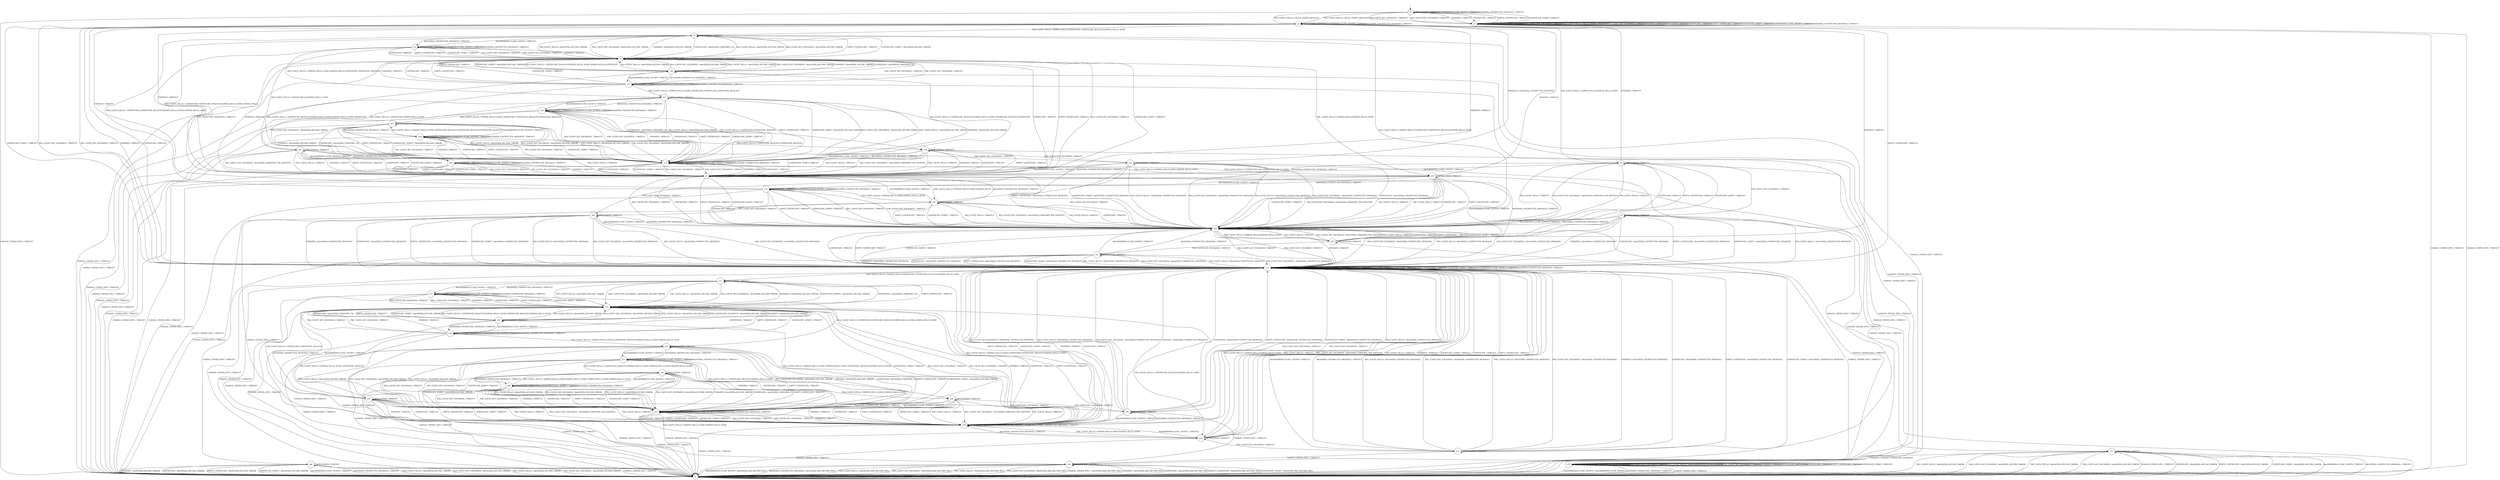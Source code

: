 digraph g {
__start0 [label="" shape="none"];

	s0 [shape="circle" label="s0"];
	s1 [shape="circle" label="s1"];
	s2 [shape="circle" label="s2"];
	s3 [shape="circle" label="s3"];
	s4 [shape="circle" label="s4"];
	s5 [shape="circle" label="s5"];
	s6 [shape="circle" label="s6"];
	s7 [shape="circle" label="s7"];
	s8 [shape="circle" label="s8"];
	s9 [shape="circle" label="s9"];
	s10 [shape="circle" label="s10"];
	s11 [shape="circle" label="s11"];
	s12 [shape="circle" label="s12"];
	s13 [shape="circle" label="s13"];
	s14 [shape="circle" label="s14"];
	s15 [shape="circle" label="s15"];
	s16 [shape="circle" label="s16"];
	s17 [shape="circle" label="s17"];
	s18 [shape="circle" label="s18"];
	s19 [shape="circle" label="s19"];
	s20 [shape="circle" label="s20"];
	s21 [shape="circle" label="s21"];
	s22 [shape="circle" label="s22"];
	s23 [shape="circle" label="s23"];
	s24 [shape="circle" label="s24"];
	s25 [shape="circle" label="s25"];
	s26 [shape="circle" label="s26"];
	s27 [shape="circle" label="s27"];
	s28 [shape="circle" label="s28"];
	s29 [shape="circle" label="s29"];
	s30 [shape="circle" label="s30"];
	s31 [shape="circle" label="s31"];
	s32 [shape="circle" label="s32"];
	s33 [shape="circle" label="s33"];
	s34 [shape="circle" label="s34"];
	s35 [shape="circle" label="s35"];
	s36 [shape="circle" label="s36"];
	s37 [shape="circle" label="s37"];
	s38 [shape="circle" label="s38"];
	s39 [shape="circle" label="s39"];
	s40 [shape="circle" label="s40"];
	s41 [shape="circle" label="s41"];
	s42 [shape="circle" label="s42"];
	s43 [shape="circle" label="s43"];
	s44 [shape="circle" label="s44"];
	s45 [shape="circle" label="s45"];
	s46 [shape="circle" label="s46"];
	s47 [shape="circle" label="s47"];
	s48 [shape="circle" label="s48"];
	s0 -> s2 [label="RSA_CLIENT_HELLO / HELLO_VERIFY_REQUEST"];
	s0 -> s7 [label="RSA_CLIENT_KEY_EXCHANGE / TIMEOUT"];
	s0 -> s2 [label="PSK_CLIENT_HELLO / HELLO_VERIFY_REQUEST"];
	s0 -> s7 [label="PSK_CLIENT_KEY_EXCHANGE / TIMEOUT"];
	s0 -> s1 [label="CHANGE_CIPHER_SPEC / TIMEOUT"];
	s0 -> s7 [label="FINISHED / TIMEOUT"];
	s0 -> s0 [label="APPLICATION / TIMEOUT"];
	s0 -> s7 [label="CERTIFICATE / TIMEOUT"];
	s0 -> s7 [label="EMPTY_CERTIFICATE / TIMEOUT"];
	s0 -> s7 [label="CERTIFICATE_VERIFY / TIMEOUT"];
	s0 -> s0 [label="Alert(WARNING,CLOSE_NOTIFY) / TIMEOUT"];
	s0 -> s0 [label="Alert(FATAL,UNEXPECTED_MESSAGE) / TIMEOUT"];
	s1 -> s1 [label="RSA_CLIENT_HELLO / TIMEOUT"];
	s1 -> s1 [label="RSA_CLIENT_KEY_EXCHANGE / TIMEOUT"];
	s1 -> s1 [label="PSK_CLIENT_HELLO / TIMEOUT"];
	s1 -> s1 [label="PSK_CLIENT_KEY_EXCHANGE / TIMEOUT"];
	s1 -> s1 [label="CHANGE_CIPHER_SPEC / TIMEOUT"];
	s1 -> s1 [label="FINISHED / TIMEOUT"];
	s1 -> s1 [label="APPLICATION / TIMEOUT"];
	s1 -> s1 [label="CERTIFICATE / TIMEOUT"];
	s1 -> s1 [label="EMPTY_CERTIFICATE / TIMEOUT"];
	s1 -> s1 [label="CERTIFICATE_VERIFY / TIMEOUT"];
	s1 -> s1 [label="Alert(WARNING,CLOSE_NOTIFY) / TIMEOUT"];
	s1 -> s1 [label="Alert(FATAL,UNEXPECTED_MESSAGE) / TIMEOUT"];
	s2 -> s3 [label="RSA_CLIENT_HELLO / SERVER_HELLO,CERTIFICATE,CERTIFICATE_REQUEST,SERVER_HELLO_DONE"];
	s2 -> s10 [label="RSA_CLIENT_KEY_EXCHANGE / TIMEOUT"];
	s2 -> s8 [label="PSK_CLIENT_HELLO / SERVER_HELLO,SERVER_HELLO_DONE"];
	s2 -> s10 [label="PSK_CLIENT_KEY_EXCHANGE / TIMEOUT"];
	s2 -> s1 [label="CHANGE_CIPHER_SPEC / TIMEOUT"];
	s2 -> s10 [label="FINISHED / TIMEOUT"];
	s2 -> s2 [label="APPLICATION / TIMEOUT"];
	s2 -> s10 [label="CERTIFICATE / TIMEOUT"];
	s2 -> s10 [label="EMPTY_CERTIFICATE / TIMEOUT"];
	s2 -> s10 [label="CERTIFICATE_VERIFY / TIMEOUT"];
	s2 -> s2 [label="Alert(WARNING,CLOSE_NOTIFY) / TIMEOUT"];
	s2 -> s2 [label="Alert(FATAL,UNEXPECTED_MESSAGE) / TIMEOUT"];
	s3 -> s4 [label="RSA_CLIENT_HELLO / Alert(FATAL,DECODE_ERROR)"];
	s3 -> s4 [label="RSA_CLIENT_KEY_EXCHANGE / Alert(FATAL,DECODE_ERROR)"];
	s3 -> s4 [label="PSK_CLIENT_HELLO / Alert(FATAL,DECODE_ERROR)"];
	s3 -> s4 [label="PSK_CLIENT_KEY_EXCHANGE / Alert(FATAL,DECODE_ERROR)"];
	s3 -> s1 [label="CHANGE_CIPHER_SPEC / TIMEOUT"];
	s3 -> s4 [label="FINISHED / Alert(FATAL,DECODE_ERROR)"];
	s3 -> s3 [label="APPLICATION / TIMEOUT"];
	s3 -> s4 [label="CERTIFICATE / Alert(FATAL,UNKNOWN_CA)"];
	s3 -> s4 [label="EMPTY_CERTIFICATE / TIMEOUT"];
	s3 -> s4 [label="CERTIFICATE_VERIFY / Alert(FATAL,DECODE_ERROR)"];
	s3 -> s5 [label="Alert(WARNING,CLOSE_NOTIFY) / TIMEOUT"];
	s3 -> s5 [label="Alert(FATAL,UNEXPECTED_MESSAGE) / TIMEOUT"];
	s4 -> s30 [label="RSA_CLIENT_HELLO / CERTIFICATE_REQUEST,SERVER_HELLO_DONE,SERVER_HELLO,CERTIFICATE"];
	s4 -> s6 [label="RSA_CLIENT_KEY_EXCHANGE / TIMEOUT"];
	s4 -> s25 [label="PSK_CLIENT_HELLO / SERVER_HELLO,SERVER_HELLO_DONE"];
	s4 -> s6 [label="PSK_CLIENT_KEY_EXCHANGE / TIMEOUT"];
	s4 -> s1 [label="CHANGE_CIPHER_SPEC / TIMEOUT"];
	s4 -> s6 [label="FINISHED / TIMEOUT"];
	s4 -> s4 [label="APPLICATION / TIMEOUT"];
	s4 -> s6 [label="CERTIFICATE / TIMEOUT"];
	s4 -> s6 [label="EMPTY_CERTIFICATE / TIMEOUT"];
	s4 -> s6 [label="CERTIFICATE_VERIFY / TIMEOUT"];
	s4 -> s4 [label="Alert(WARNING,CLOSE_NOTIFY) / TIMEOUT"];
	s4 -> s4 [label="Alert(FATAL,UNEXPECTED_MESSAGE) / TIMEOUT"];
	s5 -> s13 [label="RSA_CLIENT_HELLO / SERVER_HELLO_DONE,SERVER_HELLO,CERTIFICATE,CERTIFICATE_REQUEST"];
	s5 -> s4 [label="RSA_CLIENT_KEY_EXCHANGE / TIMEOUT"];
	s5 -> s28 [label="PSK_CLIENT_HELLO / SERVER_HELLO,SERVER_HELLO_DONE"];
	s5 -> s4 [label="PSK_CLIENT_KEY_EXCHANGE / TIMEOUT"];
	s5 -> s1 [label="CHANGE_CIPHER_SPEC / TIMEOUT"];
	s5 -> s4 [label="FINISHED / TIMEOUT"];
	s5 -> s5 [label="APPLICATION / TIMEOUT"];
	s5 -> s4 [label="CERTIFICATE / TIMEOUT"];
	s5 -> s4 [label="EMPTY_CERTIFICATE / TIMEOUT"];
	s5 -> s4 [label="CERTIFICATE_VERIFY / TIMEOUT"];
	s5 -> s5 [label="Alert(WARNING,CLOSE_NOTIFY) / TIMEOUT"];
	s5 -> s5 [label="Alert(FATAL,UNEXPECTED_MESSAGE) / TIMEOUT"];
	s6 -> s3 [label="RSA_CLIENT_HELLO / CERTIFICATE,CERTIFICATE_REQUEST,SERVER_HELLO_DONE,SERVER_HELLO"];
	s6 -> s43 [label="RSA_CLIENT_KEY_EXCHANGE / TIMEOUT"];
	s6 -> s41 [label="PSK_CLIENT_HELLO / SERVER_HELLO_DONE,SERVER_HELLO"];
	s6 -> s43 [label="PSK_CLIENT_KEY_EXCHANGE / TIMEOUT"];
	s6 -> s1 [label="CHANGE_CIPHER_SPEC / TIMEOUT"];
	s6 -> s2 [label="FINISHED / TIMEOUT"];
	s6 -> s6 [label="APPLICATION / TIMEOUT"];
	s6 -> s43 [label="CERTIFICATE / TIMEOUT"];
	s6 -> s43 [label="EMPTY_CERTIFICATE / TIMEOUT"];
	s6 -> s43 [label="CERTIFICATE_VERIFY / TIMEOUT"];
	s6 -> s6 [label="Alert(WARNING,CLOSE_NOTIFY) / TIMEOUT"];
	s6 -> s6 [label="Alert(FATAL,UNEXPECTED_MESSAGE) / TIMEOUT"];
	s7 -> s7 [label="RSA_CLIENT_HELLO / HELLO_VERIFY_REQUEST"];
	s7 -> s7 [label="RSA_CLIENT_KEY_EXCHANGE / TIMEOUT"];
	s7 -> s7 [label="PSK_CLIENT_HELLO / HELLO_VERIFY_REQUEST"];
	s7 -> s7 [label="PSK_CLIENT_KEY_EXCHANGE / TIMEOUT"];
	s7 -> s1 [label="CHANGE_CIPHER_SPEC / TIMEOUT"];
	s7 -> s7 [label="FINISHED / TIMEOUT"];
	s7 -> s7 [label="APPLICATION / TIMEOUT"];
	s7 -> s7 [label="CERTIFICATE / TIMEOUT"];
	s7 -> s7 [label="EMPTY_CERTIFICATE / TIMEOUT"];
	s7 -> s7 [label="CERTIFICATE_VERIFY / TIMEOUT"];
	s7 -> s7 [label="Alert(WARNING,CLOSE_NOTIFY) / TIMEOUT"];
	s7 -> s7 [label="Alert(FATAL,UNEXPECTED_MESSAGE) / TIMEOUT"];
	s8 -> s43 [label="RSA_CLIENT_HELLO / TIMEOUT"];
	s8 -> s43 [label="RSA_CLIENT_KEY_EXCHANGE / Alert(FATAL,UNKNOWN_PSK_IDENTITY)"];
	s8 -> s43 [label="PSK_CLIENT_HELLO / TIMEOUT"];
	s8 -> s9 [label="PSK_CLIENT_KEY_EXCHANGE / TIMEOUT"];
	s8 -> s1 [label="CHANGE_CIPHER_SPEC / TIMEOUT"];
	s8 -> s2 [label="FINISHED / TIMEOUT"];
	s8 -> s8 [label="APPLICATION / TIMEOUT"];
	s8 -> s43 [label="CERTIFICATE / TIMEOUT"];
	s8 -> s43 [label="EMPTY_CERTIFICATE / TIMEOUT"];
	s8 -> s43 [label="CERTIFICATE_VERIFY / TIMEOUT"];
	s8 -> s6 [label="Alert(WARNING,CLOSE_NOTIFY) / TIMEOUT"];
	s8 -> s6 [label="Alert(FATAL,UNEXPECTED_MESSAGE) / TIMEOUT"];
	s9 -> s10 [label="RSA_CLIENT_HELLO / Alert(FATAL,UNEXPECTED_MESSAGE)"];
	s9 -> s10 [label="RSA_CLIENT_KEY_EXCHANGE / Alert(FATAL,UNEXPECTED_MESSAGE)"];
	s9 -> s10 [label="PSK_CLIENT_HELLO / Alert(FATAL,UNEXPECTED_MESSAGE)"];
	s9 -> s10 [label="PSK_CLIENT_KEY_EXCHANGE / Alert(FATAL,UNEXPECTED_MESSAGE)"];
	s9 -> s12 [label="CHANGE_CIPHER_SPEC / TIMEOUT"];
	s9 -> s10 [label="FINISHED / Alert(FATAL,UNEXPECTED_MESSAGE)"];
	s9 -> s9 [label="APPLICATION / TIMEOUT"];
	s9 -> s10 [label="CERTIFICATE / Alert(FATAL,UNEXPECTED_MESSAGE)"];
	s9 -> s10 [label="EMPTY_CERTIFICATE / Alert(FATAL,UNEXPECTED_MESSAGE)"];
	s9 -> s10 [label="CERTIFICATE_VERIFY / Alert(FATAL,UNEXPECTED_MESSAGE)"];
	s9 -> s43 [label="Alert(WARNING,CLOSE_NOTIFY) / TIMEOUT"];
	s9 -> s43 [label="Alert(FATAL,UNEXPECTED_MESSAGE) / TIMEOUT"];
	s10 -> s11 [label="RSA_CLIENT_HELLO / SERVER_HELLO,CERTIFICATE,CERTIFICATE_REQUEST,SERVER_HELLO_DONE"];
	s10 -> s10 [label="RSA_CLIENT_KEY_EXCHANGE / TIMEOUT"];
	s10 -> s23 [label="PSK_CLIENT_HELLO / SERVER_HELLO,SERVER_HELLO_DONE"];
	s10 -> s10 [label="PSK_CLIENT_KEY_EXCHANGE / TIMEOUT"];
	s10 -> s1 [label="CHANGE_CIPHER_SPEC / TIMEOUT"];
	s10 -> s10 [label="FINISHED / TIMEOUT"];
	s10 -> s10 [label="APPLICATION / TIMEOUT"];
	s10 -> s10 [label="CERTIFICATE / TIMEOUT"];
	s10 -> s10 [label="EMPTY_CERTIFICATE / TIMEOUT"];
	s10 -> s10 [label="CERTIFICATE_VERIFY / TIMEOUT"];
	s10 -> s10 [label="Alert(WARNING,CLOSE_NOTIFY) / TIMEOUT"];
	s10 -> s10 [label="Alert(FATAL,UNEXPECTED_MESSAGE) / TIMEOUT"];
	s11 -> s14 [label="RSA_CLIENT_HELLO / Alert(FATAL,DECODE_ERROR)"];
	s11 -> s14 [label="RSA_CLIENT_KEY_EXCHANGE / Alert(FATAL,DECODE_ERROR)"];
	s11 -> s14 [label="PSK_CLIENT_HELLO / Alert(FATAL,DECODE_ERROR)"];
	s11 -> s14 [label="PSK_CLIENT_KEY_EXCHANGE / Alert(FATAL,DECODE_ERROR)"];
	s11 -> s1 [label="CHANGE_CIPHER_SPEC / TIMEOUT"];
	s11 -> s14 [label="FINISHED / Alert(FATAL,DECODE_ERROR)"];
	s11 -> s11 [label="APPLICATION / TIMEOUT"];
	s11 -> s14 [label="CERTIFICATE / Alert(FATAL,UNKNOWN_CA)"];
	s11 -> s14 [label="EMPTY_CERTIFICATE / TIMEOUT"];
	s11 -> s14 [label="CERTIFICATE_VERIFY / Alert(FATAL,DECODE_ERROR)"];
	s11 -> s15 [label="Alert(WARNING,CLOSE_NOTIFY) / TIMEOUT"];
	s11 -> s15 [label="Alert(FATAL,UNEXPECTED_MESSAGE) / TIMEOUT"];
	s12 -> s1 [label="RSA_CLIENT_HELLO / Alert(FATAL,DECODE_ERROR)"];
	s12 -> s1 [label="RSA_CLIENT_KEY_EXCHANGE / Alert(FATAL,DECODE_ERROR)"];
	s12 -> s1 [label="PSK_CLIENT_HELLO / Alert(FATAL,DECODE_ERROR)"];
	s12 -> s1 [label="PSK_CLIENT_KEY_EXCHANGE / Alert(FATAL,DECODE_ERROR)"];
	s12 -> s1 [label="CHANGE_CIPHER_SPEC / TIMEOUT"];
	s12 -> s16 [label="FINISHED / CHANGE_CIPHER_SPEC,FINISHED"];
	s12 -> s12 [label="APPLICATION / TIMEOUT"];
	s12 -> s1 [label="CERTIFICATE / Alert(FATAL,DECODE_ERROR)"];
	s12 -> s1 [label="EMPTY_CERTIFICATE / Alert(FATAL,DECODE_ERROR)"];
	s12 -> s1 [label="CERTIFICATE_VERIFY / Alert(FATAL,DECODE_ERROR)"];
	s12 -> s1 [label="Alert(WARNING,CLOSE_NOTIFY) / TIMEOUT"];
	s12 -> s1 [label="Alert(FATAL,UNEXPECTED_MESSAGE) / TIMEOUT"];
	s13 -> s17 [label="RSA_CLIENT_HELLO / Alert(FATAL,DECODE_ERROR)"];
	s13 -> s17 [label="RSA_CLIENT_KEY_EXCHANGE / Alert(FATAL,DECODE_ERROR)"];
	s13 -> s17 [label="PSK_CLIENT_HELLO / Alert(FATAL,DECODE_ERROR)"];
	s13 -> s17 [label="PSK_CLIENT_KEY_EXCHANGE / Alert(FATAL,DECODE_ERROR)"];
	s13 -> s1 [label="CHANGE_CIPHER_SPEC / TIMEOUT"];
	s13 -> s17 [label="FINISHED / Alert(FATAL,DECODE_ERROR)"];
	s13 -> s13 [label="APPLICATION / TIMEOUT"];
	s13 -> s17 [label="CERTIFICATE / Alert(FATAL,UNKNOWN_CA)"];
	s13 -> s17 [label="EMPTY_CERTIFICATE / TIMEOUT"];
	s13 -> s17 [label="CERTIFICATE_VERIFY / Alert(FATAL,DECODE_ERROR)"];
	s13 -> s18 [label="Alert(WARNING,CLOSE_NOTIFY) / TIMEOUT"];
	s13 -> s18 [label="Alert(FATAL,UNEXPECTED_MESSAGE) / TIMEOUT"];
	s14 -> s37 [label="RSA_CLIENT_HELLO / CERTIFICATE_REQUEST,SERVER_HELLO_DONE,CERTIFICATE_REQUEST,SERVER_HELLO_DONE"];
	s14 -> s19 [label="RSA_CLIENT_KEY_EXCHANGE / TIMEOUT"];
	s14 -> s23 [label="PSK_CLIENT_HELLO / CERTIFICATE_REQUEST,SERVER_HELLO_DONE"];
	s14 -> s19 [label="PSK_CLIENT_KEY_EXCHANGE / TIMEOUT"];
	s14 -> s1 [label="CHANGE_CIPHER_SPEC / TIMEOUT"];
	s14 -> s19 [label="FINISHED / TIMEOUT"];
	s14 -> s14 [label="APPLICATION / TIMEOUT"];
	s14 -> s19 [label="CERTIFICATE / TIMEOUT"];
	s14 -> s19 [label="EMPTY_CERTIFICATE / TIMEOUT"];
	s14 -> s19 [label="CERTIFICATE_VERIFY / TIMEOUT"];
	s14 -> s14 [label="Alert(WARNING,CLOSE_NOTIFY) / TIMEOUT"];
	s14 -> s14 [label="Alert(FATAL,UNEXPECTED_MESSAGE) / TIMEOUT"];
	s15 -> s20 [label="RSA_CLIENT_HELLO / CERTIFICATE,CERTIFICATE_REQUEST,SERVER_HELLO_DONE,SERVER_HELLO_DONE"];
	s15 -> s14 [label="RSA_CLIENT_KEY_EXCHANGE / TIMEOUT"];
	s15 -> s27 [label="PSK_CLIENT_HELLO / CERTIFICATE,CERTIFICATE_REQUEST"];
	s15 -> s14 [label="PSK_CLIENT_KEY_EXCHANGE / TIMEOUT"];
	s15 -> s1 [label="CHANGE_CIPHER_SPEC / TIMEOUT"];
	s15 -> s14 [label="FINISHED / TIMEOUT"];
	s15 -> s15 [label="APPLICATION / TIMEOUT"];
	s15 -> s14 [label="CERTIFICATE / TIMEOUT"];
	s15 -> s14 [label="EMPTY_CERTIFICATE / TIMEOUT"];
	s15 -> s14 [label="CERTIFICATE_VERIFY / TIMEOUT"];
	s15 -> s15 [label="Alert(WARNING,CLOSE_NOTIFY) / TIMEOUT"];
	s15 -> s15 [label="Alert(FATAL,UNEXPECTED_MESSAGE) / TIMEOUT"];
	s16 -> s16 [label="RSA_CLIENT_HELLO / Alert(WARNING,NO_RENEGOTIATION)"];
	s16 -> s16 [label="RSA_CLIENT_KEY_EXCHANGE / TIMEOUT"];
	s16 -> s16 [label="PSK_CLIENT_HELLO / Alert(WARNING,NO_RENEGOTIATION)"];
	s16 -> s16 [label="PSK_CLIENT_KEY_EXCHANGE / TIMEOUT"];
	s16 -> s1 [label="CHANGE_CIPHER_SPEC / TIMEOUT"];
	s16 -> s16 [label="FINISHED / TIMEOUT"];
	s16 -> s16 [label="APPLICATION / APPLICATION"];
	s16 -> s16 [label="CERTIFICATE / TIMEOUT"];
	s16 -> s16 [label="EMPTY_CERTIFICATE / TIMEOUT"];
	s16 -> s16 [label="CERTIFICATE_VERIFY / TIMEOUT"];
	s16 -> s1 [label="Alert(WARNING,CLOSE_NOTIFY) / Alert(WARNING,CLOSE_NOTIFY)"];
	s16 -> s1 [label="Alert(FATAL,UNEXPECTED_MESSAGE) / TIMEOUT"];
	s17 -> s30 [label="RSA_CLIENT_HELLO / CERTIFICATE_REQUEST,SERVER_HELLO_DONE,CERTIFICATE_REQUEST,CERTIFICATE"];
	s17 -> s6 [label="RSA_CLIENT_KEY_EXCHANGE / TIMEOUT"];
	s17 -> s25 [label="PSK_CLIENT_HELLO / CERTIFICATE_REQUEST,SERVER_HELLO_DONE"];
	s17 -> s6 [label="PSK_CLIENT_KEY_EXCHANGE / TIMEOUT"];
	s17 -> s1 [label="CHANGE_CIPHER_SPEC / TIMEOUT"];
	s17 -> s6 [label="FINISHED / TIMEOUT"];
	s17 -> s17 [label="APPLICATION / TIMEOUT"];
	s17 -> s6 [label="CERTIFICATE / TIMEOUT"];
	s17 -> s6 [label="EMPTY_CERTIFICATE / TIMEOUT"];
	s17 -> s6 [label="CERTIFICATE_VERIFY / TIMEOUT"];
	s17 -> s17 [label="Alert(WARNING,CLOSE_NOTIFY) / TIMEOUT"];
	s17 -> s17 [label="Alert(FATAL,UNEXPECTED_MESSAGE) / TIMEOUT"];
	s18 -> s47 [label="RSA_CLIENT_HELLO / SERVER_HELLO_DONE,CERTIFICATE,CERTIFICATE_REQUEST,CERTIFICATE_REQUEST"];
	s18 -> s17 [label="RSA_CLIENT_KEY_EXCHANGE / TIMEOUT"];
	s18 -> s24 [label="PSK_CLIENT_HELLO / CERTIFICATE,CERTIFICATE_REQUEST"];
	s18 -> s17 [label="PSK_CLIENT_KEY_EXCHANGE / TIMEOUT"];
	s18 -> s1 [label="CHANGE_CIPHER_SPEC / TIMEOUT"];
	s18 -> s17 [label="FINISHED / TIMEOUT"];
	s18 -> s18 [label="APPLICATION / TIMEOUT"];
	s18 -> s17 [label="CERTIFICATE / TIMEOUT"];
	s18 -> s17 [label="EMPTY_CERTIFICATE / TIMEOUT"];
	s18 -> s17 [label="CERTIFICATE_VERIFY / TIMEOUT"];
	s18 -> s18 [label="Alert(WARNING,CLOSE_NOTIFY) / TIMEOUT"];
	s18 -> s18 [label="Alert(FATAL,UNEXPECTED_MESSAGE) / TIMEOUT"];
	s19 -> s11 [label="RSA_CLIENT_HELLO / SERVER_HELLO_DONE,CERTIFICATE,CERTIFICATE_REQUEST,SERVER_HELLO_DONE"];
	s19 -> s10 [label="RSA_CLIENT_KEY_EXCHANGE / TIMEOUT"];
	s19 -> s23 [label="PSK_CLIENT_HELLO / SERVER_HELLO_DONE,SERVER_HELLO_DONE"];
	s19 -> s10 [label="PSK_CLIENT_KEY_EXCHANGE / TIMEOUT"];
	s19 -> s1 [label="CHANGE_CIPHER_SPEC / TIMEOUT"];
	s19 -> s10 [label="FINISHED / TIMEOUT"];
	s19 -> s19 [label="APPLICATION / TIMEOUT"];
	s19 -> s10 [label="CERTIFICATE / TIMEOUT"];
	s19 -> s10 [label="EMPTY_CERTIFICATE / TIMEOUT"];
	s19 -> s10 [label="CERTIFICATE_VERIFY / TIMEOUT"];
	s19 -> s19 [label="Alert(WARNING,CLOSE_NOTIFY) / TIMEOUT"];
	s19 -> s19 [label="Alert(FATAL,UNEXPECTED_MESSAGE) / TIMEOUT"];
	s20 -> s21 [label="RSA_CLIENT_HELLO / Alert(FATAL,DECODE_ERROR)"];
	s20 -> s21 [label="RSA_CLIENT_KEY_EXCHANGE / Alert(FATAL,DECODE_ERROR)"];
	s20 -> s21 [label="PSK_CLIENT_HELLO / Alert(FATAL,DECODE_ERROR)"];
	s20 -> s21 [label="PSK_CLIENT_KEY_EXCHANGE / Alert(FATAL,DECODE_ERROR)"];
	s20 -> s1 [label="CHANGE_CIPHER_SPEC / TIMEOUT"];
	s20 -> s21 [label="FINISHED / Alert(FATAL,DECODE_ERROR)"];
	s20 -> s20 [label="APPLICATION / TIMEOUT"];
	s20 -> s21 [label="CERTIFICATE / Alert(FATAL,UNKNOWN_CA)"];
	s20 -> s21 [label="EMPTY_CERTIFICATE / TIMEOUT"];
	s20 -> s21 [label="CERTIFICATE_VERIFY / Alert(FATAL,DECODE_ERROR)"];
	s20 -> s22 [label="Alert(WARNING,CLOSE_NOTIFY) / TIMEOUT"];
	s20 -> s22 [label="Alert(FATAL,UNEXPECTED_MESSAGE) / TIMEOUT"];
	s21 -> s37 [label="RSA_CLIENT_HELLO / SERVER_HELLO_DONE,SERVER_HELLO_DONE,CERTIFICATE_REQUEST,SERVER_HELLO_DONE"];
	s21 -> s19 [label="RSA_CLIENT_KEY_EXCHANGE / TIMEOUT"];
	s21 -> s23 [label="PSK_CLIENT_HELLO / SERVER_HELLO_DONE,SERVER_HELLO_DONE"];
	s21 -> s19 [label="PSK_CLIENT_KEY_EXCHANGE / TIMEOUT"];
	s21 -> s1 [label="CHANGE_CIPHER_SPEC / TIMEOUT"];
	s21 -> s19 [label="FINISHED / TIMEOUT"];
	s21 -> s21 [label="APPLICATION / TIMEOUT"];
	s21 -> s19 [label="CERTIFICATE / TIMEOUT"];
	s21 -> s19 [label="EMPTY_CERTIFICATE / TIMEOUT"];
	s21 -> s19 [label="CERTIFICATE_VERIFY / TIMEOUT"];
	s21 -> s21 [label="Alert(WARNING,CLOSE_NOTIFY) / TIMEOUT"];
	s21 -> s21 [label="Alert(FATAL,UNEXPECTED_MESSAGE) / TIMEOUT"];
	s22 -> s39 [label="RSA_CLIENT_HELLO / CERTIFICATE_REQUEST,SERVER_HELLO_DONE,SERVER_HELLO_DONE,SERVER_HELLO_DONE"];
	s22 -> s21 [label="RSA_CLIENT_KEY_EXCHANGE / TIMEOUT"];
	s22 -> s26 [label="PSK_CLIENT_HELLO / CERTIFICATE_REQUEST,SERVER_HELLO_DONE"];
	s22 -> s21 [label="PSK_CLIENT_KEY_EXCHANGE / TIMEOUT"];
	s22 -> s1 [label="CHANGE_CIPHER_SPEC / TIMEOUT"];
	s22 -> s21 [label="FINISHED / TIMEOUT"];
	s22 -> s22 [label="APPLICATION / TIMEOUT"];
	s22 -> s21 [label="CERTIFICATE / TIMEOUT"];
	s22 -> s21 [label="EMPTY_CERTIFICATE / TIMEOUT"];
	s22 -> s21 [label="CERTIFICATE_VERIFY / TIMEOUT"];
	s22 -> s22 [label="Alert(WARNING,CLOSE_NOTIFY) / TIMEOUT"];
	s22 -> s22 [label="Alert(FATAL,UNEXPECTED_MESSAGE) / TIMEOUT"];
	s23 -> s10 [label="RSA_CLIENT_HELLO / TIMEOUT"];
	s23 -> s10 [label="RSA_CLIENT_KEY_EXCHANGE / Alert(FATAL,UNKNOWN_PSK_IDENTITY)"];
	s23 -> s10 [label="PSK_CLIENT_HELLO / TIMEOUT"];
	s23 -> s33 [label="PSK_CLIENT_KEY_EXCHANGE / TIMEOUT"];
	s23 -> s1 [label="CHANGE_CIPHER_SPEC / TIMEOUT"];
	s23 -> s10 [label="FINISHED / TIMEOUT"];
	s23 -> s23 [label="APPLICATION / TIMEOUT"];
	s23 -> s10 [label="CERTIFICATE / TIMEOUT"];
	s23 -> s10 [label="EMPTY_CERTIFICATE / TIMEOUT"];
	s23 -> s10 [label="CERTIFICATE_VERIFY / TIMEOUT"];
	s23 -> s19 [label="Alert(WARNING,CLOSE_NOTIFY) / TIMEOUT"];
	s23 -> s19 [label="Alert(FATAL,UNEXPECTED_MESSAGE) / TIMEOUT"];
	s24 -> s6 [label="RSA_CLIENT_HELLO / TIMEOUT"];
	s24 -> s6 [label="RSA_CLIENT_KEY_EXCHANGE / Alert(FATAL,UNKNOWN_PSK_IDENTITY)"];
	s24 -> s6 [label="PSK_CLIENT_HELLO / TIMEOUT"];
	s24 -> s35 [label="PSK_CLIENT_KEY_EXCHANGE / TIMEOUT"];
	s24 -> s1 [label="CHANGE_CIPHER_SPEC / TIMEOUT"];
	s24 -> s6 [label="FINISHED / TIMEOUT"];
	s24 -> s24 [label="APPLICATION / TIMEOUT"];
	s24 -> s6 [label="CERTIFICATE / TIMEOUT"];
	s24 -> s6 [label="EMPTY_CERTIFICATE / TIMEOUT"];
	s24 -> s6 [label="CERTIFICATE_VERIFY / TIMEOUT"];
	s24 -> s17 [label="Alert(WARNING,CLOSE_NOTIFY) / TIMEOUT"];
	s24 -> s17 [label="Alert(FATAL,UNEXPECTED_MESSAGE) / TIMEOUT"];
	s25 -> s43 [label="RSA_CLIENT_HELLO / TIMEOUT"];
	s25 -> s43 [label="RSA_CLIENT_KEY_EXCHANGE / Alert(FATAL,UNKNOWN_PSK_IDENTITY)"];
	s25 -> s43 [label="PSK_CLIENT_HELLO / TIMEOUT"];
	s25 -> s42 [label="PSK_CLIENT_KEY_EXCHANGE / TIMEOUT"];
	s25 -> s1 [label="CHANGE_CIPHER_SPEC / TIMEOUT"];
	s25 -> s2 [label="FINISHED / TIMEOUT"];
	s25 -> s25 [label="APPLICATION / TIMEOUT"];
	s25 -> s43 [label="CERTIFICATE / TIMEOUT"];
	s25 -> s43 [label="EMPTY_CERTIFICATE / TIMEOUT"];
	s25 -> s43 [label="CERTIFICATE_VERIFY / TIMEOUT"];
	s25 -> s32 [label="Alert(WARNING,CLOSE_NOTIFY) / TIMEOUT"];
	s25 -> s32 [label="Alert(FATAL,UNEXPECTED_MESSAGE) / TIMEOUT"];
	s26 -> s19 [label="RSA_CLIENT_HELLO / TIMEOUT"];
	s26 -> s19 [label="RSA_CLIENT_KEY_EXCHANGE / Alert(FATAL,UNKNOWN_PSK_IDENTITY)"];
	s26 -> s19 [label="PSK_CLIENT_HELLO / TIMEOUT"];
	s26 -> s36 [label="PSK_CLIENT_KEY_EXCHANGE / TIMEOUT"];
	s26 -> s1 [label="CHANGE_CIPHER_SPEC / TIMEOUT"];
	s26 -> s19 [label="FINISHED / TIMEOUT"];
	s26 -> s26 [label="APPLICATION / TIMEOUT"];
	s26 -> s19 [label="CERTIFICATE / TIMEOUT"];
	s26 -> s19 [label="EMPTY_CERTIFICATE / TIMEOUT"];
	s26 -> s19 [label="CERTIFICATE_VERIFY / TIMEOUT"];
	s26 -> s21 [label="Alert(WARNING,CLOSE_NOTIFY) / TIMEOUT"];
	s26 -> s21 [label="Alert(FATAL,UNEXPECTED_MESSAGE) / TIMEOUT"];
	s27 -> s19 [label="RSA_CLIENT_HELLO / TIMEOUT"];
	s27 -> s19 [label="RSA_CLIENT_KEY_EXCHANGE / Alert(FATAL,UNKNOWN_PSK_IDENTITY)"];
	s27 -> s19 [label="PSK_CLIENT_HELLO / TIMEOUT"];
	s27 -> s36 [label="PSK_CLIENT_KEY_EXCHANGE / TIMEOUT"];
	s27 -> s1 [label="CHANGE_CIPHER_SPEC / TIMEOUT"];
	s27 -> s19 [label="FINISHED / TIMEOUT"];
	s27 -> s27 [label="APPLICATION / TIMEOUT"];
	s27 -> s19 [label="CERTIFICATE / TIMEOUT"];
	s27 -> s19 [label="EMPTY_CERTIFICATE / TIMEOUT"];
	s27 -> s19 [label="CERTIFICATE_VERIFY / TIMEOUT"];
	s27 -> s14 [label="Alert(WARNING,CLOSE_NOTIFY) / TIMEOUT"];
	s27 -> s14 [label="Alert(FATAL,UNEXPECTED_MESSAGE) / TIMEOUT"];
	s28 -> s6 [label="RSA_CLIENT_HELLO / TIMEOUT"];
	s28 -> s6 [label="RSA_CLIENT_KEY_EXCHANGE / Alert(FATAL,UNKNOWN_PSK_IDENTITY)"];
	s28 -> s6 [label="PSK_CLIENT_HELLO / TIMEOUT"];
	s28 -> s35 [label="PSK_CLIENT_KEY_EXCHANGE / TIMEOUT"];
	s28 -> s1 [label="CHANGE_CIPHER_SPEC / TIMEOUT"];
	s28 -> s6 [label="FINISHED / TIMEOUT"];
	s28 -> s28 [label="APPLICATION / TIMEOUT"];
	s28 -> s6 [label="CERTIFICATE / TIMEOUT"];
	s28 -> s6 [label="EMPTY_CERTIFICATE / TIMEOUT"];
	s28 -> s6 [label="CERTIFICATE_VERIFY / TIMEOUT"];
	s28 -> s29 [label="Alert(WARNING,CLOSE_NOTIFY) / TIMEOUT"];
	s28 -> s29 [label="Alert(FATAL,UNEXPECTED_MESSAGE) / TIMEOUT"];
	s29 -> s30 [label="RSA_CLIENT_HELLO / CERTIFICATE_REQUEST,SERVER_HELLO_DONE,SERVER_HELLO_DONE,CERTIFICATE"];
	s29 -> s6 [label="RSA_CLIENT_KEY_EXCHANGE / TIMEOUT"];
	s29 -> s25 [label="PSK_CLIENT_HELLO / SERVER_HELLO_DONE,SERVER_HELLO_DONE"];
	s29 -> s6 [label="PSK_CLIENT_KEY_EXCHANGE / TIMEOUT"];
	s29 -> s1 [label="CHANGE_CIPHER_SPEC / TIMEOUT"];
	s29 -> s6 [label="FINISHED / TIMEOUT"];
	s29 -> s29 [label="APPLICATION / TIMEOUT"];
	s29 -> s6 [label="CERTIFICATE / TIMEOUT"];
	s29 -> s6 [label="EMPTY_CERTIFICATE / TIMEOUT"];
	s29 -> s6 [label="CERTIFICATE_VERIFY / TIMEOUT"];
	s29 -> s29 [label="Alert(WARNING,CLOSE_NOTIFY) / TIMEOUT"];
	s29 -> s29 [label="Alert(FATAL,UNEXPECTED_MESSAGE) / TIMEOUT"];
	s30 -> s4 [label="RSA_CLIENT_HELLO / Alert(FATAL,DECODE_ERROR)"];
	s30 -> s4 [label="RSA_CLIENT_KEY_EXCHANGE / Alert(FATAL,DECODE_ERROR)"];
	s30 -> s4 [label="PSK_CLIENT_HELLO / Alert(FATAL,DECODE_ERROR)"];
	s30 -> s4 [label="PSK_CLIENT_KEY_EXCHANGE / Alert(FATAL,DECODE_ERROR)"];
	s30 -> s1 [label="CHANGE_CIPHER_SPEC / TIMEOUT"];
	s30 -> s4 [label="FINISHED / Alert(FATAL,DECODE_ERROR)"];
	s30 -> s30 [label="APPLICATION / TIMEOUT"];
	s30 -> s4 [label="CERTIFICATE / Alert(FATAL,UNKNOWN_CA)"];
	s30 -> s4 [label="EMPTY_CERTIFICATE / TIMEOUT"];
	s30 -> s4 [label="CERTIFICATE_VERIFY / Alert(FATAL,DECODE_ERROR)"];
	s30 -> s31 [label="Alert(WARNING,CLOSE_NOTIFY) / TIMEOUT"];
	s30 -> s31 [label="Alert(FATAL,UNEXPECTED_MESSAGE) / TIMEOUT"];
	s31 -> s13 [label="RSA_CLIENT_HELLO / SERVER_HELLO_DONE,CERTIFICATE,CERTIFICATE,CERTIFICATE_REQUEST"];
	s31 -> s4 [label="RSA_CLIENT_KEY_EXCHANGE / TIMEOUT"];
	s31 -> s28 [label="PSK_CLIENT_HELLO / CERTIFICATE,SERVER_HELLO_DONE"];
	s31 -> s4 [label="PSK_CLIENT_KEY_EXCHANGE / TIMEOUT"];
	s31 -> s1 [label="CHANGE_CIPHER_SPEC / TIMEOUT"];
	s31 -> s4 [label="FINISHED / TIMEOUT"];
	s31 -> s31 [label="APPLICATION / TIMEOUT"];
	s31 -> s4 [label="CERTIFICATE / TIMEOUT"];
	s31 -> s4 [label="EMPTY_CERTIFICATE / TIMEOUT"];
	s31 -> s4 [label="CERTIFICATE_VERIFY / TIMEOUT"];
	s31 -> s31 [label="Alert(WARNING,CLOSE_NOTIFY) / TIMEOUT"];
	s31 -> s31 [label="Alert(FATAL,UNEXPECTED_MESSAGE) / TIMEOUT"];
	s32 -> s3 [label="RSA_CLIENT_HELLO / CERTIFICATE,CERTIFICATE_REQUEST,SERVER_HELLO_DONE,SERVER_HELLO_DONE"];
	s32 -> s43 [label="RSA_CLIENT_KEY_EXCHANGE / TIMEOUT"];
	s32 -> s41 [label="PSK_CLIENT_HELLO / SERVER_HELLO_DONE,SERVER_HELLO_DONE"];
	s32 -> s43 [label="PSK_CLIENT_KEY_EXCHANGE / TIMEOUT"];
	s32 -> s1 [label="CHANGE_CIPHER_SPEC / TIMEOUT"];
	s32 -> s2 [label="FINISHED / TIMEOUT"];
	s32 -> s32 [label="APPLICATION / TIMEOUT"];
	s32 -> s43 [label="CERTIFICATE / TIMEOUT"];
	s32 -> s43 [label="EMPTY_CERTIFICATE / TIMEOUT"];
	s32 -> s43 [label="CERTIFICATE_VERIFY / TIMEOUT"];
	s32 -> s32 [label="Alert(WARNING,CLOSE_NOTIFY) / TIMEOUT"];
	s32 -> s32 [label="Alert(FATAL,UNEXPECTED_MESSAGE) / TIMEOUT"];
	s33 -> s10 [label="RSA_CLIENT_HELLO / Alert(FATAL,UNEXPECTED_MESSAGE)"];
	s33 -> s10 [label="RSA_CLIENT_KEY_EXCHANGE / Alert(FATAL,UNEXPECTED_MESSAGE)"];
	s33 -> s10 [label="PSK_CLIENT_HELLO / Alert(FATAL,UNEXPECTED_MESSAGE)"];
	s33 -> s10 [label="PSK_CLIENT_KEY_EXCHANGE / Alert(FATAL,UNEXPECTED_MESSAGE)"];
	s33 -> s34 [label="CHANGE_CIPHER_SPEC / TIMEOUT"];
	s33 -> s10 [label="FINISHED / Alert(FATAL,UNEXPECTED_MESSAGE)"];
	s33 -> s33 [label="APPLICATION / TIMEOUT"];
	s33 -> s10 [label="CERTIFICATE / Alert(FATAL,UNEXPECTED_MESSAGE)"];
	s33 -> s10 [label="EMPTY_CERTIFICATE / Alert(FATAL,UNEXPECTED_MESSAGE)"];
	s33 -> s10 [label="CERTIFICATE_VERIFY / Alert(FATAL,UNEXPECTED_MESSAGE)"];
	s33 -> s10 [label="Alert(WARNING,CLOSE_NOTIFY) / TIMEOUT"];
	s33 -> s10 [label="Alert(FATAL,UNEXPECTED_MESSAGE) / TIMEOUT"];
	s34 -> s1 [label="RSA_CLIENT_HELLO / Alert(FATAL,BAD_RECORD_MAC)"];
	s34 -> s1 [label="RSA_CLIENT_KEY_EXCHANGE / Alert(FATAL,BAD_RECORD_MAC)"];
	s34 -> s1 [label="PSK_CLIENT_HELLO / Alert(FATAL,BAD_RECORD_MAC)"];
	s34 -> s1 [label="PSK_CLIENT_KEY_EXCHANGE / Alert(FATAL,BAD_RECORD_MAC)"];
	s34 -> s1 [label="CHANGE_CIPHER_SPEC / Alert(FATAL,BAD_RECORD_MAC)"];
	s34 -> s1 [label="FINISHED / Alert(FATAL,BAD_RECORD_MAC)"];
	s34 -> s34 [label="APPLICATION / TIMEOUT"];
	s34 -> s1 [label="CERTIFICATE / Alert(FATAL,BAD_RECORD_MAC)"];
	s34 -> s1 [label="EMPTY_CERTIFICATE / Alert(FATAL,BAD_RECORD_MAC)"];
	s34 -> s1 [label="CERTIFICATE_VERIFY / Alert(FATAL,BAD_RECORD_MAC)"];
	s34 -> s1 [label="Alert(WARNING,CLOSE_NOTIFY) / Alert(FATAL,BAD_RECORD_MAC)"];
	s34 -> s1 [label="Alert(FATAL,UNEXPECTED_MESSAGE) / Alert(FATAL,BAD_RECORD_MAC)"];
	s35 -> s43 [label="RSA_CLIENT_HELLO / Alert(FATAL,UNEXPECTED_MESSAGE)"];
	s35 -> s43 [label="RSA_CLIENT_KEY_EXCHANGE / Alert(FATAL,UNEXPECTED_MESSAGE)"];
	s35 -> s43 [label="PSK_CLIENT_HELLO / Alert(FATAL,UNEXPECTED_MESSAGE)"];
	s35 -> s43 [label="PSK_CLIENT_KEY_EXCHANGE / Alert(FATAL,UNEXPECTED_MESSAGE)"];
	s35 -> s34 [label="CHANGE_CIPHER_SPEC / TIMEOUT"];
	s35 -> s2 [label="FINISHED / Alert(FATAL,UNEXPECTED_MESSAGE)"];
	s35 -> s35 [label="APPLICATION / TIMEOUT"];
	s35 -> s43 [label="CERTIFICATE / Alert(FATAL,UNEXPECTED_MESSAGE)"];
	s35 -> s43 [label="EMPTY_CERTIFICATE / Alert(FATAL,UNEXPECTED_MESSAGE)"];
	s35 -> s43 [label="CERTIFICATE_VERIFY / Alert(FATAL,UNEXPECTED_MESSAGE)"];
	s35 -> s6 [label="Alert(WARNING,CLOSE_NOTIFY) / TIMEOUT"];
	s35 -> s6 [label="Alert(FATAL,UNEXPECTED_MESSAGE) / TIMEOUT"];
	s36 -> s10 [label="RSA_CLIENT_HELLO / Alert(FATAL,UNEXPECTED_MESSAGE)"];
	s36 -> s10 [label="RSA_CLIENT_KEY_EXCHANGE / Alert(FATAL,UNEXPECTED_MESSAGE)"];
	s36 -> s10 [label="PSK_CLIENT_HELLO / Alert(FATAL,UNEXPECTED_MESSAGE)"];
	s36 -> s10 [label="PSK_CLIENT_KEY_EXCHANGE / Alert(FATAL,UNEXPECTED_MESSAGE)"];
	s36 -> s34 [label="CHANGE_CIPHER_SPEC / TIMEOUT"];
	s36 -> s10 [label="FINISHED / Alert(FATAL,UNEXPECTED_MESSAGE)"];
	s36 -> s36 [label="APPLICATION / TIMEOUT"];
	s36 -> s10 [label="CERTIFICATE / Alert(FATAL,UNEXPECTED_MESSAGE)"];
	s36 -> s10 [label="EMPTY_CERTIFICATE / Alert(FATAL,UNEXPECTED_MESSAGE)"];
	s36 -> s10 [label="CERTIFICATE_VERIFY / Alert(FATAL,UNEXPECTED_MESSAGE)"];
	s36 -> s19 [label="Alert(WARNING,CLOSE_NOTIFY) / TIMEOUT"];
	s36 -> s19 [label="Alert(FATAL,UNEXPECTED_MESSAGE) / TIMEOUT"];
	s37 -> s14 [label="RSA_CLIENT_HELLO / Alert(FATAL,DECODE_ERROR)"];
	s37 -> s14 [label="RSA_CLIENT_KEY_EXCHANGE / Alert(FATAL,DECODE_ERROR)"];
	s37 -> s14 [label="PSK_CLIENT_HELLO / Alert(FATAL,DECODE_ERROR)"];
	s37 -> s14 [label="PSK_CLIENT_KEY_EXCHANGE / Alert(FATAL,DECODE_ERROR)"];
	s37 -> s1 [label="CHANGE_CIPHER_SPEC / TIMEOUT"];
	s37 -> s14 [label="FINISHED / Alert(FATAL,DECODE_ERROR)"];
	s37 -> s37 [label="APPLICATION / TIMEOUT"];
	s37 -> s14 [label="CERTIFICATE / Alert(FATAL,UNKNOWN_CA)"];
	s37 -> s14 [label="EMPTY_CERTIFICATE / TIMEOUT"];
	s37 -> s14 [label="CERTIFICATE_VERIFY / Alert(FATAL,DECODE_ERROR)"];
	s37 -> s38 [label="Alert(WARNING,CLOSE_NOTIFY) / TIMEOUT"];
	s37 -> s38 [label="Alert(FATAL,UNEXPECTED_MESSAGE) / TIMEOUT"];
	s38 -> s20 [label="RSA_CLIENT_HELLO / SERVER_HELLO_DONE,CERTIFICATE_REQUEST,SERVER_HELLO_DONE,SERVER_HELLO_DONE"];
	s38 -> s14 [label="RSA_CLIENT_KEY_EXCHANGE / TIMEOUT"];
	s38 -> s27 [label="PSK_CLIENT_HELLO / SERVER_HELLO_DONE,CERTIFICATE_REQUEST"];
	s38 -> s14 [label="PSK_CLIENT_KEY_EXCHANGE / TIMEOUT"];
	s38 -> s1 [label="CHANGE_CIPHER_SPEC / TIMEOUT"];
	s38 -> s14 [label="FINISHED / TIMEOUT"];
	s38 -> s38 [label="APPLICATION / TIMEOUT"];
	s38 -> s14 [label="CERTIFICATE / TIMEOUT"];
	s38 -> s14 [label="EMPTY_CERTIFICATE / TIMEOUT"];
	s38 -> s14 [label="CERTIFICATE_VERIFY / TIMEOUT"];
	s38 -> s38 [label="Alert(WARNING,CLOSE_NOTIFY) / TIMEOUT"];
	s38 -> s38 [label="Alert(FATAL,UNEXPECTED_MESSAGE) / TIMEOUT"];
	s39 -> s21 [label="RSA_CLIENT_HELLO / Alert(FATAL,DECODE_ERROR)"];
	s39 -> s21 [label="RSA_CLIENT_KEY_EXCHANGE / Alert(FATAL,DECODE_ERROR)"];
	s39 -> s21 [label="PSK_CLIENT_HELLO / Alert(FATAL,DECODE_ERROR)"];
	s39 -> s21 [label="PSK_CLIENT_KEY_EXCHANGE / Alert(FATAL,DECODE_ERROR)"];
	s39 -> s1 [label="CHANGE_CIPHER_SPEC / TIMEOUT"];
	s39 -> s21 [label="FINISHED / Alert(FATAL,DECODE_ERROR)"];
	s39 -> s39 [label="APPLICATION / TIMEOUT"];
	s39 -> s21 [label="CERTIFICATE / Alert(FATAL,UNKNOWN_CA)"];
	s39 -> s21 [label="EMPTY_CERTIFICATE / TIMEOUT"];
	s39 -> s21 [label="CERTIFICATE_VERIFY / Alert(FATAL,DECODE_ERROR)"];
	s39 -> s40 [label="Alert(WARNING,CLOSE_NOTIFY) / TIMEOUT"];
	s39 -> s40 [label="Alert(FATAL,UNEXPECTED_MESSAGE) / TIMEOUT"];
	s40 -> s39 [label="RSA_CLIENT_HELLO / SERVER_HELLO_DONE,SERVER_HELLO_DONE,SERVER_HELLO_DONE,SERVER_HELLO_DONE"];
	s40 -> s21 [label="RSA_CLIENT_KEY_EXCHANGE / TIMEOUT"];
	s40 -> s26 [label="PSK_CLIENT_HELLO / SERVER_HELLO_DONE,SERVER_HELLO_DONE"];
	s40 -> s21 [label="PSK_CLIENT_KEY_EXCHANGE / TIMEOUT"];
	s40 -> s1 [label="CHANGE_CIPHER_SPEC / TIMEOUT"];
	s40 -> s21 [label="FINISHED / TIMEOUT"];
	s40 -> s40 [label="APPLICATION / TIMEOUT"];
	s40 -> s21 [label="CERTIFICATE / TIMEOUT"];
	s40 -> s21 [label="EMPTY_CERTIFICATE / TIMEOUT"];
	s40 -> s21 [label="CERTIFICATE_VERIFY / TIMEOUT"];
	s40 -> s40 [label="Alert(WARNING,CLOSE_NOTIFY) / TIMEOUT"];
	s40 -> s40 [label="Alert(FATAL,UNEXPECTED_MESSAGE) / TIMEOUT"];
	s41 -> s43 [label="RSA_CLIENT_HELLO / TIMEOUT"];
	s41 -> s43 [label="RSA_CLIENT_KEY_EXCHANGE / Alert(FATAL,UNKNOWN_PSK_IDENTITY)"];
	s41 -> s43 [label="PSK_CLIENT_HELLO / TIMEOUT"];
	s41 -> s42 [label="PSK_CLIENT_KEY_EXCHANGE / TIMEOUT"];
	s41 -> s1 [label="CHANGE_CIPHER_SPEC / TIMEOUT"];
	s41 -> s2 [label="FINISHED / TIMEOUT"];
	s41 -> s41 [label="APPLICATION / TIMEOUT"];
	s41 -> s43 [label="CERTIFICATE / TIMEOUT"];
	s41 -> s43 [label="EMPTY_CERTIFICATE / TIMEOUT"];
	s41 -> s43 [label="CERTIFICATE_VERIFY / TIMEOUT"];
	s41 -> s6 [label="Alert(WARNING,CLOSE_NOTIFY) / TIMEOUT"];
	s41 -> s6 [label="Alert(FATAL,UNEXPECTED_MESSAGE) / TIMEOUT"];
	s42 -> s10 [label="RSA_CLIENT_HELLO / Alert(FATAL,UNEXPECTED_MESSAGE)"];
	s42 -> s10 [label="RSA_CLIENT_KEY_EXCHANGE / Alert(FATAL,UNEXPECTED_MESSAGE)"];
	s42 -> s10 [label="PSK_CLIENT_HELLO / Alert(FATAL,UNEXPECTED_MESSAGE)"];
	s42 -> s10 [label="PSK_CLIENT_KEY_EXCHANGE / Alert(FATAL,UNEXPECTED_MESSAGE)"];
	s42 -> s34 [label="CHANGE_CIPHER_SPEC / TIMEOUT"];
	s42 -> s10 [label="FINISHED / Alert(FATAL,UNEXPECTED_MESSAGE)"];
	s42 -> s42 [label="APPLICATION / TIMEOUT"];
	s42 -> s10 [label="CERTIFICATE / Alert(FATAL,UNEXPECTED_MESSAGE)"];
	s42 -> s10 [label="EMPTY_CERTIFICATE / Alert(FATAL,UNEXPECTED_MESSAGE)"];
	s42 -> s10 [label="CERTIFICATE_VERIFY / Alert(FATAL,UNEXPECTED_MESSAGE)"];
	s42 -> s43 [label="Alert(WARNING,CLOSE_NOTIFY) / TIMEOUT"];
	s42 -> s43 [label="Alert(FATAL,UNEXPECTED_MESSAGE) / TIMEOUT"];
	s43 -> s3 [label="RSA_CLIENT_HELLO / SERVER_HELLO,CERTIFICATE,CERTIFICATE_REQUEST,SERVER_HELLO_DONE"];
	s43 -> s10 [label="RSA_CLIENT_KEY_EXCHANGE / TIMEOUT"];
	s43 -> s44 [label="PSK_CLIENT_HELLO / SERVER_HELLO,SERVER_HELLO_DONE"];
	s43 -> s10 [label="PSK_CLIENT_KEY_EXCHANGE / TIMEOUT"];
	s43 -> s1 [label="CHANGE_CIPHER_SPEC / TIMEOUT"];
	s43 -> s10 [label="FINISHED / TIMEOUT"];
	s43 -> s43 [label="APPLICATION / TIMEOUT"];
	s43 -> s10 [label="CERTIFICATE / TIMEOUT"];
	s43 -> s10 [label="EMPTY_CERTIFICATE / TIMEOUT"];
	s43 -> s10 [label="CERTIFICATE_VERIFY / TIMEOUT"];
	s43 -> s43 [label="Alert(WARNING,CLOSE_NOTIFY) / TIMEOUT"];
	s43 -> s43 [label="Alert(FATAL,UNEXPECTED_MESSAGE) / TIMEOUT"];
	s44 -> s43 [label="RSA_CLIENT_HELLO / TIMEOUT"];
	s44 -> s43 [label="RSA_CLIENT_KEY_EXCHANGE / Alert(FATAL,UNKNOWN_PSK_IDENTITY)"];
	s44 -> s43 [label="PSK_CLIENT_HELLO / TIMEOUT"];
	s44 -> s45 [label="PSK_CLIENT_KEY_EXCHANGE / TIMEOUT"];
	s44 -> s1 [label="CHANGE_CIPHER_SPEC / TIMEOUT"];
	s44 -> s2 [label="FINISHED / TIMEOUT"];
	s44 -> s44 [label="APPLICATION / TIMEOUT"];
	s44 -> s43 [label="CERTIFICATE / TIMEOUT"];
	s44 -> s43 [label="EMPTY_CERTIFICATE / TIMEOUT"];
	s44 -> s43 [label="CERTIFICATE_VERIFY / TIMEOUT"];
	s44 -> s6 [label="Alert(WARNING,CLOSE_NOTIFY) / TIMEOUT"];
	s44 -> s6 [label="Alert(FATAL,UNEXPECTED_MESSAGE) / TIMEOUT"];
	s45 -> s10 [label="RSA_CLIENT_HELLO / Alert(FATAL,UNEXPECTED_MESSAGE)"];
	s45 -> s10 [label="RSA_CLIENT_KEY_EXCHANGE / Alert(FATAL,UNEXPECTED_MESSAGE)"];
	s45 -> s10 [label="PSK_CLIENT_HELLO / Alert(FATAL,UNEXPECTED_MESSAGE)"];
	s45 -> s10 [label="PSK_CLIENT_KEY_EXCHANGE / Alert(FATAL,UNEXPECTED_MESSAGE)"];
	s45 -> s46 [label="CHANGE_CIPHER_SPEC / TIMEOUT"];
	s45 -> s10 [label="FINISHED / Alert(FATAL,UNEXPECTED_MESSAGE)"];
	s45 -> s45 [label="APPLICATION / TIMEOUT"];
	s45 -> s10 [label="CERTIFICATE / Alert(FATAL,UNEXPECTED_MESSAGE)"];
	s45 -> s10 [label="EMPTY_CERTIFICATE / Alert(FATAL,UNEXPECTED_MESSAGE)"];
	s45 -> s10 [label="CERTIFICATE_VERIFY / Alert(FATAL,UNEXPECTED_MESSAGE)"];
	s45 -> s43 [label="Alert(WARNING,CLOSE_NOTIFY) / TIMEOUT"];
	s45 -> s43 [label="Alert(FATAL,UNEXPECTED_MESSAGE) / TIMEOUT"];
	s46 -> s1 [label="RSA_CLIENT_HELLO / Alert(FATAL,DECODE_ERROR)"];
	s46 -> s1 [label="RSA_CLIENT_KEY_EXCHANGE / Alert(FATAL,DECODE_ERROR)"];
	s46 -> s1 [label="PSK_CLIENT_HELLO / Alert(FATAL,DECODE_ERROR)"];
	s46 -> s1 [label="PSK_CLIENT_KEY_EXCHANGE / Alert(FATAL,DECODE_ERROR)"];
	s46 -> s1 [label="CHANGE_CIPHER_SPEC / TIMEOUT"];
	s46 -> s1 [label="FINISHED / Alert(FATAL,DECODE_ERROR)"];
	s46 -> s46 [label="APPLICATION / TIMEOUT"];
	s46 -> s1 [label="CERTIFICATE / Alert(FATAL,DECODE_ERROR)"];
	s46 -> s1 [label="EMPTY_CERTIFICATE / Alert(FATAL,DECODE_ERROR)"];
	s46 -> s1 [label="CERTIFICATE_VERIFY / Alert(FATAL,DECODE_ERROR)"];
	s46 -> s1 [label="Alert(WARNING,CLOSE_NOTIFY) / TIMEOUT"];
	s46 -> s1 [label="Alert(FATAL,UNEXPECTED_MESSAGE) / TIMEOUT"];
	s47 -> s17 [label="RSA_CLIENT_HELLO / Alert(FATAL,DECODE_ERROR)"];
	s47 -> s17 [label="RSA_CLIENT_KEY_EXCHANGE / Alert(FATAL,DECODE_ERROR)"];
	s47 -> s17 [label="PSK_CLIENT_HELLO / Alert(FATAL,DECODE_ERROR)"];
	s47 -> s17 [label="PSK_CLIENT_KEY_EXCHANGE / Alert(FATAL,DECODE_ERROR)"];
	s47 -> s1 [label="CHANGE_CIPHER_SPEC / TIMEOUT"];
	s47 -> s17 [label="FINISHED / Alert(FATAL,DECODE_ERROR)"];
	s47 -> s47 [label="APPLICATION / TIMEOUT"];
	s47 -> s17 [label="CERTIFICATE / Alert(FATAL,UNKNOWN_CA)"];
	s47 -> s17 [label="EMPTY_CERTIFICATE / TIMEOUT"];
	s47 -> s17 [label="CERTIFICATE_VERIFY / Alert(FATAL,DECODE_ERROR)"];
	s47 -> s48 [label="Alert(WARNING,CLOSE_NOTIFY) / TIMEOUT"];
	s47 -> s48 [label="Alert(FATAL,UNEXPECTED_MESSAGE) / TIMEOUT"];
	s48 -> s47 [label="RSA_CLIENT_HELLO / SERVER_HELLO_DONE,CERTIFICATE_REQUEST,CERTIFICATE_REQUEST,CERTIFICATE_REQUEST"];
	s48 -> s17 [label="RSA_CLIENT_KEY_EXCHANGE / TIMEOUT"];
	s48 -> s24 [label="PSK_CLIENT_HELLO / CERTIFICATE_REQUEST,CERTIFICATE_REQUEST"];
	s48 -> s17 [label="PSK_CLIENT_KEY_EXCHANGE / TIMEOUT"];
	s48 -> s1 [label="CHANGE_CIPHER_SPEC / TIMEOUT"];
	s48 -> s17 [label="FINISHED / TIMEOUT"];
	s48 -> s48 [label="APPLICATION / TIMEOUT"];
	s48 -> s17 [label="CERTIFICATE / TIMEOUT"];
	s48 -> s17 [label="EMPTY_CERTIFICATE / TIMEOUT"];
	s48 -> s17 [label="CERTIFICATE_VERIFY / TIMEOUT"];
	s48 -> s48 [label="Alert(WARNING,CLOSE_NOTIFY) / TIMEOUT"];
	s48 -> s48 [label="Alert(FATAL,UNEXPECTED_MESSAGE) / TIMEOUT"];

__start0 -> s0;
}
